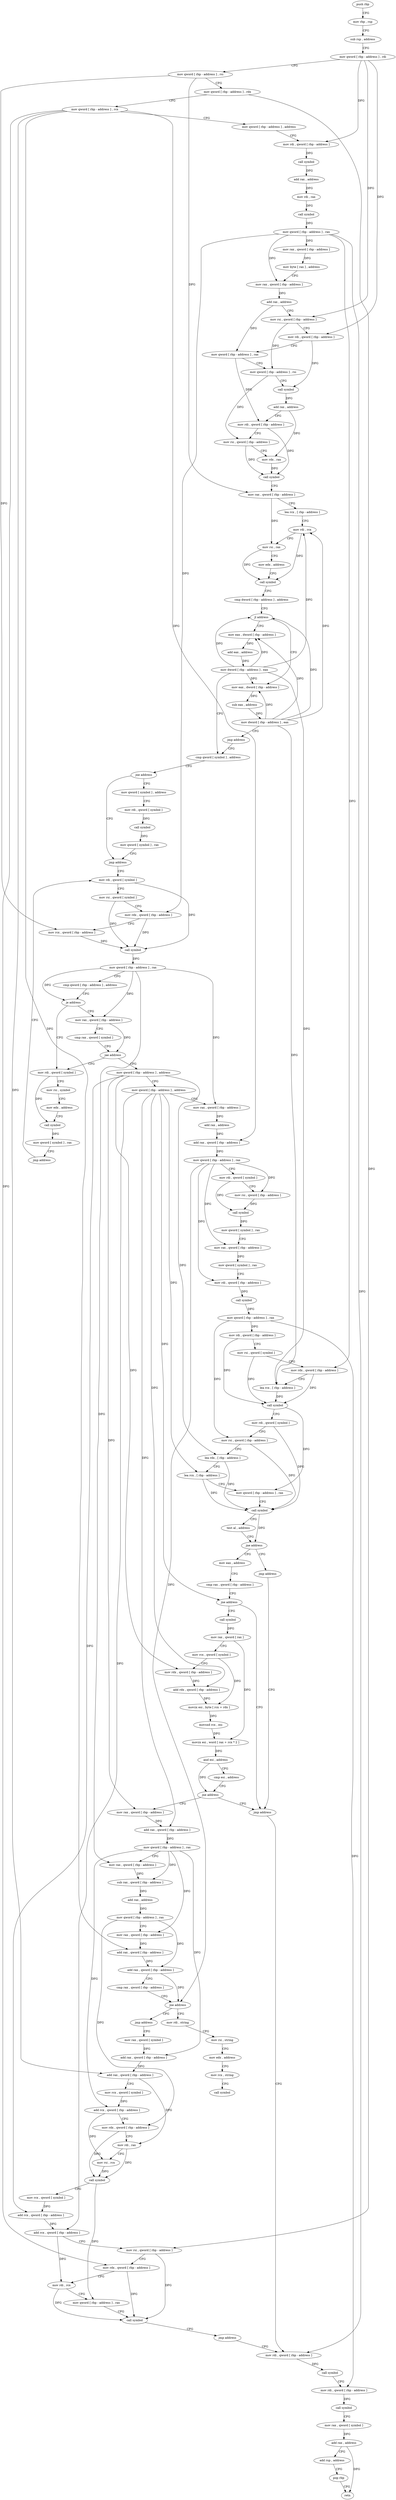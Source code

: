 digraph "func" {
"4260048" [label = "push rbp" ]
"4260049" [label = "mov rbp , rsp" ]
"4260052" [label = "sub rsp , address" ]
"4260059" [label = "mov qword [ rbp - address ] , rdi" ]
"4260063" [label = "mov qword [ rbp - address ] , rsi" ]
"4260067" [label = "mov qword [ rbp - address ] , rdx" ]
"4260071" [label = "mov qword [ rbp - address ] , rcx" ]
"4260075" [label = "mov qword [ rbp - address ] , address" ]
"4260083" [label = "mov rdi , qword [ rbp - address ]" ]
"4260087" [label = "call symbol" ]
"4260092" [label = "add rax , address" ]
"4260098" [label = "mov rdi , rax" ]
"4260101" [label = "call symbol" ]
"4260106" [label = "mov qword [ rbp - address ] , rax" ]
"4260110" [label = "mov rax , qword [ rbp - address ]" ]
"4260114" [label = "mov byte [ rax ] , address" ]
"4260117" [label = "mov rax , qword [ rbp - address ]" ]
"4260121" [label = "add rax , address" ]
"4260127" [label = "mov rsi , qword [ rbp - address ]" ]
"4260131" [label = "mov rdi , qword [ rbp - address ]" ]
"4260135" [label = "mov qword [ rbp - address ] , rax" ]
"4260142" [label = "mov qword [ rbp - address ] , rsi" ]
"4260149" [label = "call symbol" ]
"4260154" [label = "add rax , address" ]
"4260160" [label = "mov rdi , qword [ rbp - address ]" ]
"4260167" [label = "mov rsi , qword [ rbp - address ]" ]
"4260174" [label = "mov rdx , rax" ]
"4260177" [label = "call symbol" ]
"4260182" [label = "mov rax , qword [ rbp - address ]" ]
"4260186" [label = "lea rcx , [ rbp - address ]" ]
"4260190" [label = "mov rdi , rcx" ]
"4260193" [label = "mov rsi , rax" ]
"4260196" [label = "mov edx , address" ]
"4260201" [label = "call symbol" ]
"4260206" [label = "cmp dword [ rbp - address ] , address" ]
"4260210" [label = "jl address" ]
"4260230" [label = "mov eax , dword [ rbp - address ]" ]
"4260216" [label = "mov eax , dword [ rbp - address ]" ]
"4260233" [label = "add eax , address" ]
"4260236" [label = "mov dword [ rbp - address ] , eax" ]
"4260239" [label = "cmp qword [ symbol ] , address" ]
"4260219" [label = "sub eax , address" ]
"4260222" [label = "mov dword [ rbp - address ] , eax" ]
"4260225" [label = "jmp address" ]
"4260287" [label = "jmp address" ]
"4260292" [label = "mov rdi , qword [ symbol ]" ]
"4260254" [label = "mov qword [ symbol ] , address" ]
"4260266" [label = "mov rdi , qword [ symbol ]" ]
"4260274" [label = "call symbol" ]
"4260279" [label = "mov qword [ symbol ] , rax" ]
"4260248" [label = "jne address" ]
"4260300" [label = "mov rsi , qword [ symbol ]" ]
"4260308" [label = "mov rdx , qword [ rbp - address ]" ]
"4260312" [label = "mov rcx , qword [ rbp - address ]" ]
"4260316" [label = "call symbol" ]
"4260321" [label = "mov qword [ rbp - address ] , rax" ]
"4260325" [label = "cmp qword [ rbp - address ] , address" ]
"4260330" [label = "je address" ]
"4260842" [label = "mov rdi , qword [ symbol ]" ]
"4260336" [label = "mov rax , qword [ rbp - address ]" ]
"4260850" [label = "mov rsi , symbol" ]
"4260860" [label = "mov edx , address" ]
"4260865" [label = "call symbol" ]
"4260870" [label = "mov qword [ symbol ] , rax" ]
"4260878" [label = "jmp address" ]
"4260340" [label = "cmp rax , qword [ symbol ]" ]
"4260348" [label = "jae address" ]
"4260354" [label = "mov qword [ rbp - address ] , address" ]
"4260362" [label = "mov qword [ rbp - address ] , address" ]
"4260370" [label = "mov rax , qword [ rbp - address ]" ]
"4260374" [label = "add rax , address" ]
"4260380" [label = "add rax , qword [ rbp - address ]" ]
"4260384" [label = "mov qword [ rbp - address ] , rax" ]
"4260391" [label = "mov rdi , qword [ symbol ]" ]
"4260399" [label = "mov rsi , qword [ rbp - address ]" ]
"4260406" [label = "call symbol" ]
"4260411" [label = "mov qword [ symbol ] , rax" ]
"4260419" [label = "mov rax , qword [ rbp - address ]" ]
"4260426" [label = "mov qword [ symbol ] , rax" ]
"4260434" [label = "mov rdi , qword [ rbp - address ]" ]
"4260441" [label = "call symbol" ]
"4260446" [label = "mov qword [ rbp - address ] , rax" ]
"4260450" [label = "mov rdi , qword [ rbp - address ]" ]
"4260454" [label = "mov rsi , qword [ symbol ]" ]
"4260462" [label = "mov rdx , qword [ rbp - address ]" ]
"4260466" [label = "lea rcx , [ rbp - address ]" ]
"4260470" [label = "call symbol" ]
"4260475" [label = "mov rdi , qword [ symbol ]" ]
"4260483" [label = "mov rsi , qword [ rbp - address ]" ]
"4260487" [label = "lea rdx , [ rbp - address ]" ]
"4260491" [label = "lea rcx , [ rbp - address ]" ]
"4260495" [label = "mov qword [ rbp - address ] , rax" ]
"4260502" [label = "call symbol" ]
"4260507" [label = "test al , address" ]
"4260509" [label = "jne address" ]
"4260520" [label = "mov eax , address" ]
"4260515" [label = "jmp address" ]
"4260525" [label = "cmp rax , qword [ rbp - address ]" ]
"4260529" [label = "jne address" ]
"4260796" [label = "jmp address" ]
"4260535" [label = "call symbol" ]
"4260801" [label = "mov rdi , qword [ rbp - address ]" ]
"4260540" [label = "mov rax , qword [ rax ]" ]
"4260543" [label = "mov rcx , qword [ symbol ]" ]
"4260551" [label = "mov rdx , qword [ rbp - address ]" ]
"4260555" [label = "add rdx , qword [ rbp - address ]" ]
"4260559" [label = "movzx esi , byte [ rcx + rdx ]" ]
"4260563" [label = "movsxd rcx , esi" ]
"4260566" [label = "movzx esi , word [ rax + rcx * 2 ]" ]
"4260570" [label = "and esi , address" ]
"4260576" [label = "cmp esi , address" ]
"4260579" [label = "jne address" ]
"4260585" [label = "mov rax , qword [ rbp - address ]" ]
"4260805" [label = "call symbol" ]
"4260810" [label = "mov rdi , qword [ rbp - address ]" ]
"4260814" [label = "call symbol" ]
"4260819" [label = "mov rax , qword [ symbol ]" ]
"4260827" [label = "add rax , address" ]
"4260833" [label = "add rsp , address" ]
"4260840" [label = "pop rbp" ]
"4260841" [label = "retn" ]
"4260589" [label = "add rax , qword [ rbp - address ]" ]
"4260593" [label = "mov qword [ rbp - address ] , rax" ]
"4260600" [label = "mov rax , qword [ rbp - address ]" ]
"4260604" [label = "sub rax , qword [ rbp - address ]" ]
"4260611" [label = "add rax , address" ]
"4260617" [label = "mov qword [ rbp - address ] , rax" ]
"4260624" [label = "mov rax , qword [ rbp - address ]" ]
"4260631" [label = "add rax , qword [ rbp - address ]" ]
"4260635" [label = "add rax , qword [ rbp - address ]" ]
"4260642" [label = "cmp rax , qword [ rbp - address ]" ]
"4260649" [label = "jne address" ]
"4260660" [label = "mov rdi , string" ]
"4260655" [label = "jmp address" ]
"4260670" [label = "mov rsi , string" ]
"4260680" [label = "mov edx , address" ]
"4260685" [label = "mov rcx , string" ]
"4260695" [label = "call symbol" ]
"4260700" [label = "mov rax , qword [ symbol ]" ]
"4260708" [label = "add rax , qword [ rbp - address ]" ]
"4260715" [label = "add rax , qword [ rbp - address ]" ]
"4260719" [label = "mov rcx , qword [ symbol ]" ]
"4260727" [label = "add rcx , qword [ rbp - address ]" ]
"4260734" [label = "mov rdx , qword [ rbp - address ]" ]
"4260741" [label = "mov rdi , rax" ]
"4260744" [label = "mov rsi , rcx" ]
"4260747" [label = "call symbol" ]
"4260752" [label = "mov rcx , qword [ symbol ]" ]
"4260760" [label = "add rcx , qword [ rbp - address ]" ]
"4260764" [label = "add rcx , qword [ rbp - address ]" ]
"4260768" [label = "mov rsi , qword [ rbp - address ]" ]
"4260772" [label = "mov rdx , qword [ rbp - address ]" ]
"4260776" [label = "mov rdi , rcx" ]
"4260779" [label = "mov qword [ rbp - address ] , rax" ]
"4260786" [label = "call symbol" ]
"4260791" [label = "jmp address" ]
"4260048" -> "4260049" [ label = "CFG" ]
"4260049" -> "4260052" [ label = "CFG" ]
"4260052" -> "4260059" [ label = "CFG" ]
"4260059" -> "4260063" [ label = "CFG" ]
"4260059" -> "4260083" [ label = "DFG" ]
"4260059" -> "4260127" [ label = "DFG" ]
"4260059" -> "4260131" [ label = "DFG" ]
"4260063" -> "4260067" [ label = "CFG" ]
"4260063" -> "4260182" [ label = "DFG" ]
"4260063" -> "4260312" [ label = "DFG" ]
"4260067" -> "4260071" [ label = "CFG" ]
"4260067" -> "4260768" [ label = "DFG" ]
"4260071" -> "4260075" [ label = "CFG" ]
"4260071" -> "4260380" [ label = "DFG" ]
"4260071" -> "4260631" [ label = "DFG" ]
"4260071" -> "4260715" [ label = "DFG" ]
"4260071" -> "4260772" [ label = "DFG" ]
"4260075" -> "4260083" [ label = "CFG" ]
"4260083" -> "4260087" [ label = "DFG" ]
"4260087" -> "4260092" [ label = "DFG" ]
"4260092" -> "4260098" [ label = "DFG" ]
"4260098" -> "4260101" [ label = "DFG" ]
"4260101" -> "4260106" [ label = "DFG" ]
"4260106" -> "4260110" [ label = "DFG" ]
"4260106" -> "4260117" [ label = "DFG" ]
"4260106" -> "4260308" [ label = "DFG" ]
"4260106" -> "4260462" [ label = "DFG" ]
"4260106" -> "4260801" [ label = "DFG" ]
"4260110" -> "4260114" [ label = "DFG" ]
"4260114" -> "4260117" [ label = "CFG" ]
"4260117" -> "4260121" [ label = "DFG" ]
"4260121" -> "4260127" [ label = "CFG" ]
"4260121" -> "4260135" [ label = "DFG" ]
"4260127" -> "4260131" [ label = "CFG" ]
"4260127" -> "4260142" [ label = "DFG" ]
"4260131" -> "4260135" [ label = "CFG" ]
"4260131" -> "4260149" [ label = "DFG" ]
"4260135" -> "4260142" [ label = "CFG" ]
"4260135" -> "4260160" [ label = "DFG" ]
"4260142" -> "4260149" [ label = "CFG" ]
"4260142" -> "4260167" [ label = "DFG" ]
"4260149" -> "4260154" [ label = "DFG" ]
"4260154" -> "4260160" [ label = "CFG" ]
"4260154" -> "4260174" [ label = "DFG" ]
"4260160" -> "4260167" [ label = "CFG" ]
"4260160" -> "4260177" [ label = "DFG" ]
"4260167" -> "4260174" [ label = "CFG" ]
"4260167" -> "4260177" [ label = "DFG" ]
"4260174" -> "4260177" [ label = "DFG" ]
"4260177" -> "4260182" [ label = "CFG" ]
"4260182" -> "4260186" [ label = "CFG" ]
"4260182" -> "4260193" [ label = "DFG" ]
"4260186" -> "4260190" [ label = "CFG" ]
"4260190" -> "4260193" [ label = "CFG" ]
"4260190" -> "4260201" [ label = "DFG" ]
"4260193" -> "4260196" [ label = "CFG" ]
"4260193" -> "4260201" [ label = "DFG" ]
"4260196" -> "4260201" [ label = "CFG" ]
"4260201" -> "4260206" [ label = "CFG" ]
"4260206" -> "4260210" [ label = "CFG" ]
"4260210" -> "4260230" [ label = "CFG" ]
"4260210" -> "4260216" [ label = "CFG" ]
"4260230" -> "4260233" [ label = "DFG" ]
"4260216" -> "4260219" [ label = "DFG" ]
"4260233" -> "4260236" [ label = "DFG" ]
"4260236" -> "4260239" [ label = "CFG" ]
"4260236" -> "4260190" [ label = "DFG" ]
"4260236" -> "4260210" [ label = "DFG" ]
"4260236" -> "4260230" [ label = "DFG" ]
"4260236" -> "4260216" [ label = "DFG" ]
"4260236" -> "4260466" [ label = "DFG" ]
"4260239" -> "4260248" [ label = "CFG" ]
"4260219" -> "4260222" [ label = "DFG" ]
"4260222" -> "4260225" [ label = "CFG" ]
"4260222" -> "4260190" [ label = "DFG" ]
"4260222" -> "4260210" [ label = "DFG" ]
"4260222" -> "4260230" [ label = "DFG" ]
"4260222" -> "4260216" [ label = "DFG" ]
"4260222" -> "4260466" [ label = "DFG" ]
"4260225" -> "4260239" [ label = "CFG" ]
"4260287" -> "4260292" [ label = "CFG" ]
"4260292" -> "4260300" [ label = "CFG" ]
"4260292" -> "4260316" [ label = "DFG" ]
"4260254" -> "4260266" [ label = "CFG" ]
"4260266" -> "4260274" [ label = "DFG" ]
"4260274" -> "4260279" [ label = "DFG" ]
"4260279" -> "4260287" [ label = "CFG" ]
"4260248" -> "4260287" [ label = "CFG" ]
"4260248" -> "4260254" [ label = "CFG" ]
"4260300" -> "4260308" [ label = "CFG" ]
"4260300" -> "4260316" [ label = "DFG" ]
"4260308" -> "4260312" [ label = "CFG" ]
"4260308" -> "4260316" [ label = "DFG" ]
"4260312" -> "4260316" [ label = "DFG" ]
"4260316" -> "4260321" [ label = "DFG" ]
"4260321" -> "4260325" [ label = "CFG" ]
"4260321" -> "4260330" [ label = "DFG" ]
"4260321" -> "4260336" [ label = "DFG" ]
"4260321" -> "4260370" [ label = "DFG" ]
"4260321" -> "4260600" [ label = "DFG" ]
"4260325" -> "4260330" [ label = "CFG" ]
"4260330" -> "4260842" [ label = "CFG" ]
"4260330" -> "4260336" [ label = "CFG" ]
"4260842" -> "4260850" [ label = "CFG" ]
"4260842" -> "4260865" [ label = "DFG" ]
"4260336" -> "4260340" [ label = "CFG" ]
"4260336" -> "4260348" [ label = "DFG" ]
"4260850" -> "4260860" [ label = "CFG" ]
"4260860" -> "4260865" [ label = "CFG" ]
"4260865" -> "4260870" [ label = "DFG" ]
"4260870" -> "4260878" [ label = "CFG" ]
"4260878" -> "4260292" [ label = "CFG" ]
"4260340" -> "4260348" [ label = "CFG" ]
"4260348" -> "4260842" [ label = "CFG" ]
"4260348" -> "4260354" [ label = "CFG" ]
"4260354" -> "4260362" [ label = "CFG" ]
"4260354" -> "4260551" [ label = "DFG" ]
"4260354" -> "4260585" [ label = "DFG" ]
"4260354" -> "4260760" [ label = "DFG" ]
"4260354" -> "4260487" [ label = "DFG" ]
"4260362" -> "4260370" [ label = "CFG" ]
"4260362" -> "4260529" [ label = "DFG" ]
"4260362" -> "4260555" [ label = "DFG" ]
"4260362" -> "4260589" [ label = "DFG" ]
"4260362" -> "4260764" [ label = "DFG" ]
"4260362" -> "4260491" [ label = "DFG" ]
"4260370" -> "4260374" [ label = "DFG" ]
"4260374" -> "4260380" [ label = "DFG" ]
"4260380" -> "4260384" [ label = "DFG" ]
"4260384" -> "4260391" [ label = "CFG" ]
"4260384" -> "4260399" [ label = "DFG" ]
"4260384" -> "4260419" [ label = "DFG" ]
"4260384" -> "4260434" [ label = "DFG" ]
"4260384" -> "4260649" [ label = "DFG" ]
"4260391" -> "4260399" [ label = "CFG" ]
"4260391" -> "4260406" [ label = "DFG" ]
"4260399" -> "4260406" [ label = "DFG" ]
"4260406" -> "4260411" [ label = "DFG" ]
"4260411" -> "4260419" [ label = "CFG" ]
"4260419" -> "4260426" [ label = "DFG" ]
"4260426" -> "4260434" [ label = "CFG" ]
"4260434" -> "4260441" [ label = "DFG" ]
"4260441" -> "4260446" [ label = "DFG" ]
"4260446" -> "4260450" [ label = "DFG" ]
"4260446" -> "4260483" [ label = "DFG" ]
"4260446" -> "4260810" [ label = "DFG" ]
"4260450" -> "4260454" [ label = "CFG" ]
"4260450" -> "4260470" [ label = "DFG" ]
"4260454" -> "4260462" [ label = "CFG" ]
"4260454" -> "4260470" [ label = "DFG" ]
"4260462" -> "4260466" [ label = "CFG" ]
"4260462" -> "4260470" [ label = "DFG" ]
"4260466" -> "4260470" [ label = "DFG" ]
"4260470" -> "4260475" [ label = "CFG" ]
"4260470" -> "4260495" [ label = "DFG" ]
"4260475" -> "4260483" [ label = "CFG" ]
"4260475" -> "4260502" [ label = "DFG" ]
"4260483" -> "4260487" [ label = "CFG" ]
"4260483" -> "4260502" [ label = "DFG" ]
"4260487" -> "4260491" [ label = "CFG" ]
"4260487" -> "4260502" [ label = "DFG" ]
"4260491" -> "4260495" [ label = "CFG" ]
"4260491" -> "4260502" [ label = "DFG" ]
"4260495" -> "4260502" [ label = "CFG" ]
"4260502" -> "4260507" [ label = "CFG" ]
"4260502" -> "4260509" [ label = "DFG" ]
"4260507" -> "4260509" [ label = "CFG" ]
"4260509" -> "4260520" [ label = "CFG" ]
"4260509" -> "4260515" [ label = "CFG" ]
"4260520" -> "4260525" [ label = "CFG" ]
"4260515" -> "4260796" [ label = "CFG" ]
"4260525" -> "4260529" [ label = "CFG" ]
"4260529" -> "4260796" [ label = "CFG" ]
"4260529" -> "4260535" [ label = "CFG" ]
"4260796" -> "4260801" [ label = "CFG" ]
"4260535" -> "4260540" [ label = "DFG" ]
"4260801" -> "4260805" [ label = "DFG" ]
"4260540" -> "4260543" [ label = "CFG" ]
"4260540" -> "4260566" [ label = "DFG" ]
"4260543" -> "4260551" [ label = "CFG" ]
"4260543" -> "4260559" [ label = "DFG" ]
"4260551" -> "4260555" [ label = "DFG" ]
"4260555" -> "4260559" [ label = "DFG" ]
"4260559" -> "4260563" [ label = "DFG" ]
"4260563" -> "4260566" [ label = "DFG" ]
"4260566" -> "4260570" [ label = "DFG" ]
"4260570" -> "4260576" [ label = "CFG" ]
"4260570" -> "4260579" [ label = "DFG" ]
"4260576" -> "4260579" [ label = "CFG" ]
"4260579" -> "4260796" [ label = "CFG" ]
"4260579" -> "4260585" [ label = "CFG" ]
"4260585" -> "4260589" [ label = "DFG" ]
"4260805" -> "4260810" [ label = "CFG" ]
"4260810" -> "4260814" [ label = "DFG" ]
"4260814" -> "4260819" [ label = "CFG" ]
"4260819" -> "4260827" [ label = "DFG" ]
"4260827" -> "4260833" [ label = "CFG" ]
"4260827" -> "4260841" [ label = "DFG" ]
"4260833" -> "4260840" [ label = "CFG" ]
"4260840" -> "4260841" [ label = "CFG" ]
"4260589" -> "4260593" [ label = "DFG" ]
"4260593" -> "4260600" [ label = "CFG" ]
"4260593" -> "4260604" [ label = "DFG" ]
"4260593" -> "4260624" [ label = "DFG" ]
"4260593" -> "4260708" [ label = "DFG" ]
"4260593" -> "4260727" [ label = "DFG" ]
"4260600" -> "4260604" [ label = "DFG" ]
"4260604" -> "4260611" [ label = "DFG" ]
"4260611" -> "4260617" [ label = "DFG" ]
"4260617" -> "4260624" [ label = "CFG" ]
"4260617" -> "4260635" [ label = "DFG" ]
"4260617" -> "4260734" [ label = "DFG" ]
"4260624" -> "4260631" [ label = "DFG" ]
"4260631" -> "4260635" [ label = "DFG" ]
"4260635" -> "4260642" [ label = "CFG" ]
"4260635" -> "4260649" [ label = "DFG" ]
"4260642" -> "4260649" [ label = "CFG" ]
"4260649" -> "4260660" [ label = "CFG" ]
"4260649" -> "4260655" [ label = "CFG" ]
"4260660" -> "4260670" [ label = "CFG" ]
"4260655" -> "4260700" [ label = "CFG" ]
"4260670" -> "4260680" [ label = "CFG" ]
"4260680" -> "4260685" [ label = "CFG" ]
"4260685" -> "4260695" [ label = "CFG" ]
"4260700" -> "4260708" [ label = "DFG" ]
"4260708" -> "4260715" [ label = "DFG" ]
"4260715" -> "4260719" [ label = "CFG" ]
"4260715" -> "4260741" [ label = "DFG" ]
"4260719" -> "4260727" [ label = "DFG" ]
"4260727" -> "4260734" [ label = "CFG" ]
"4260727" -> "4260744" [ label = "DFG" ]
"4260734" -> "4260741" [ label = "CFG" ]
"4260734" -> "4260747" [ label = "DFG" ]
"4260741" -> "4260744" [ label = "CFG" ]
"4260741" -> "4260747" [ label = "DFG" ]
"4260744" -> "4260747" [ label = "DFG" ]
"4260747" -> "4260752" [ label = "CFG" ]
"4260747" -> "4260779" [ label = "DFG" ]
"4260752" -> "4260760" [ label = "DFG" ]
"4260760" -> "4260764" [ label = "DFG" ]
"4260764" -> "4260768" [ label = "CFG" ]
"4260764" -> "4260776" [ label = "DFG" ]
"4260768" -> "4260772" [ label = "CFG" ]
"4260768" -> "4260786" [ label = "DFG" ]
"4260772" -> "4260776" [ label = "CFG" ]
"4260772" -> "4260786" [ label = "DFG" ]
"4260776" -> "4260779" [ label = "CFG" ]
"4260776" -> "4260786" [ label = "DFG" ]
"4260779" -> "4260786" [ label = "CFG" ]
"4260786" -> "4260791" [ label = "CFG" ]
"4260791" -> "4260801" [ label = "CFG" ]
}
